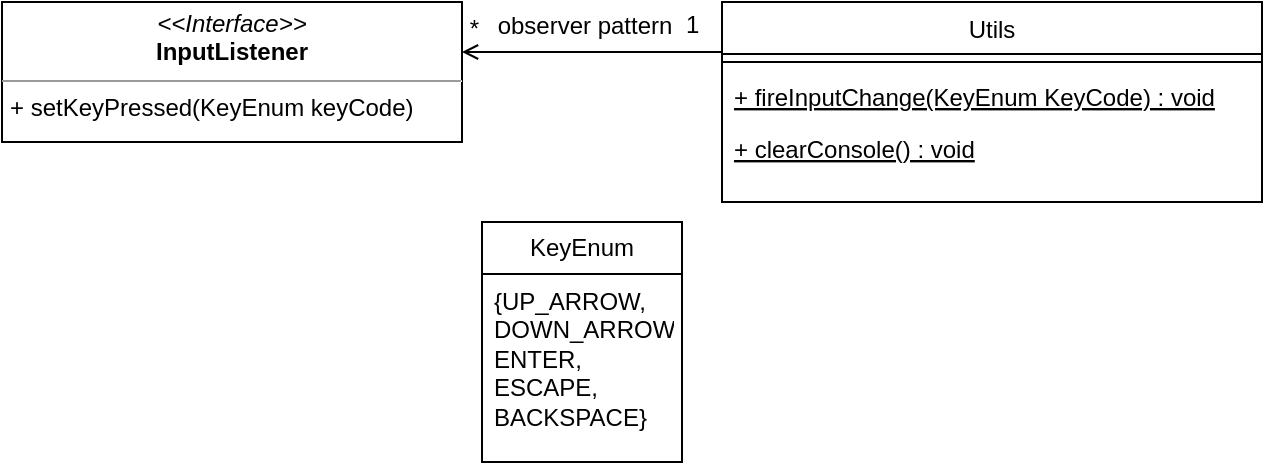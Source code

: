 <mxfile version="22.1.21" type="github">
  <diagram id="C5RBs43oDa-KdzZeNtuy" name="Page-1">
    <mxGraphModel dx="-52" dy="403" grid="1" gridSize="10" guides="1" tooltips="1" connect="1" arrows="1" fold="1" page="1" pageScale="1" pageWidth="827" pageHeight="1169" math="0" shadow="0">
      <root>
        <mxCell id="WIyWlLk6GJQsqaUBKTNV-0" />
        <mxCell id="WIyWlLk6GJQsqaUBKTNV-1" parent="WIyWlLk6GJQsqaUBKTNV-0" />
        <mxCell id="MuNWaxlUHPUMuLwleYI0-0" value="KeyEnum" style="swimlane;fontStyle=0;childLayout=stackLayout;horizontal=1;startSize=26;fillColor=none;horizontalStack=0;resizeParent=1;resizeParentMax=0;resizeLast=0;collapsible=1;marginBottom=0;whiteSpace=wrap;html=1;" vertex="1" parent="WIyWlLk6GJQsqaUBKTNV-1">
          <mxGeometry x="1360" y="250" width="100" height="120" as="geometry">
            <mxRectangle x="1484" y="360" width="130" height="30" as="alternateBounds" />
          </mxGeometry>
        </mxCell>
        <mxCell id="MuNWaxlUHPUMuLwleYI0-1" value="{UP_ARROW, DOWN_ARROW, ENTER, ESCAPE, BACKSPACE}" style="text;strokeColor=none;fillColor=none;align=left;verticalAlign=top;spacingLeft=4;spacingRight=4;overflow=hidden;rotatable=0;points=[[0,0.5],[1,0.5]];portConstraint=eastwest;whiteSpace=wrap;html=1;" vertex="1" parent="MuNWaxlUHPUMuLwleYI0-0">
          <mxGeometry y="26" width="100" height="94" as="geometry" />
        </mxCell>
        <mxCell id="MuNWaxlUHPUMuLwleYI0-4" value="&lt;p style=&quot;margin:0px;margin-top:4px;text-align:center;&quot;&gt;&lt;i&gt;&amp;lt;&amp;lt;Interface&amp;gt;&amp;gt;&lt;/i&gt;&lt;br&gt;&lt;b&gt;InputListener&lt;/b&gt;&lt;/p&gt;&lt;hr size=&quot;1&quot;&gt;&lt;p style=&quot;margin:0px;margin-left:4px;&quot;&gt;+ setKeyPressed(KeyEnum keyCode)&lt;/p&gt;" style="verticalAlign=top;align=left;overflow=fill;fontSize=12;fontFamily=Helvetica;html=1;whiteSpace=wrap;" vertex="1" parent="WIyWlLk6GJQsqaUBKTNV-1">
          <mxGeometry x="1120" y="140" width="230" height="70" as="geometry" />
        </mxCell>
        <mxCell id="MuNWaxlUHPUMuLwleYI0-9" value="Utils" style="swimlane;fontStyle=0;align=center;verticalAlign=top;childLayout=stackLayout;horizontal=1;startSize=26;horizontalStack=0;resizeParent=1;resizeLast=0;collapsible=1;marginBottom=0;rounded=0;shadow=0;strokeWidth=1;" vertex="1" parent="WIyWlLk6GJQsqaUBKTNV-1">
          <mxGeometry x="1480" y="140" width="270" height="100" as="geometry">
            <mxRectangle x="860" y="770" width="160" height="26" as="alternateBounds" />
          </mxGeometry>
        </mxCell>
        <mxCell id="MuNWaxlUHPUMuLwleYI0-11" value="" style="line;html=1;strokeWidth=1;align=left;verticalAlign=middle;spacingTop=-1;spacingLeft=3;spacingRight=3;rotatable=0;labelPosition=right;points=[];portConstraint=eastwest;" vertex="1" parent="MuNWaxlUHPUMuLwleYI0-9">
          <mxGeometry y="26" width="270" height="8" as="geometry" />
        </mxCell>
        <mxCell id="MuNWaxlUHPUMuLwleYI0-13" value="+ fireInputChange(KeyEnum KeyCode) : void" style="text;align=left;verticalAlign=top;spacingLeft=4;spacingRight=4;overflow=hidden;rotatable=0;points=[[0,0.5],[1,0.5]];portConstraint=eastwest;fontStyle=4" vertex="1" parent="MuNWaxlUHPUMuLwleYI0-9">
          <mxGeometry y="34" width="270" height="26" as="geometry" />
        </mxCell>
        <mxCell id="MuNWaxlUHPUMuLwleYI0-31" value="+ clearConsole() : void" style="text;align=left;verticalAlign=top;spacingLeft=4;spacingRight=4;overflow=hidden;rotatable=0;points=[[0,0.5],[1,0.5]];portConstraint=eastwest;fontStyle=4" vertex="1" parent="MuNWaxlUHPUMuLwleYI0-9">
          <mxGeometry y="60" width="270" height="26" as="geometry" />
        </mxCell>
        <mxCell id="MuNWaxlUHPUMuLwleYI0-36" value="" style="endArrow=open;shadow=0;strokeWidth=1;rounded=0;endFill=1;edgeStyle=elbowEdgeStyle;elbow=vertical;exitX=0;exitY=0.25;exitDx=0;exitDy=0;" edge="1" parent="WIyWlLk6GJQsqaUBKTNV-1" source="MuNWaxlUHPUMuLwleYI0-9" target="MuNWaxlUHPUMuLwleYI0-4">
          <mxGeometry x="0.5" y="41" relative="1" as="geometry">
            <mxPoint x="1340" y="281" as="sourcePoint" />
            <mxPoint x="1360" y="165" as="targetPoint" />
            <mxPoint x="-40" y="32" as="offset" />
          </mxGeometry>
        </mxCell>
        <mxCell id="MuNWaxlUHPUMuLwleYI0-37" value="1" style="resizable=0;align=left;verticalAlign=bottom;labelBackgroundColor=none;fontSize=12;" connectable="0" vertex="1" parent="MuNWaxlUHPUMuLwleYI0-36">
          <mxGeometry x="-1" relative="1" as="geometry">
            <mxPoint x="-20" y="-5" as="offset" />
          </mxGeometry>
        </mxCell>
        <mxCell id="MuNWaxlUHPUMuLwleYI0-38" value="*" style="resizable=0;align=right;verticalAlign=bottom;labelBackgroundColor=none;fontSize=12;" connectable="0" vertex="1" parent="MuNWaxlUHPUMuLwleYI0-36">
          <mxGeometry x="1" relative="1" as="geometry">
            <mxPoint x="10" y="-3" as="offset" />
          </mxGeometry>
        </mxCell>
        <mxCell id="MuNWaxlUHPUMuLwleYI0-39" value="observer pattern" style="text;html=1;resizable=0;points=[];;align=center;verticalAlign=middle;labelBackgroundColor=none;rounded=0;shadow=0;strokeWidth=1;fontSize=12;" vertex="1" connectable="0" parent="MuNWaxlUHPUMuLwleYI0-36">
          <mxGeometry x="0.5" y="49" relative="1" as="geometry">
            <mxPoint x="28" y="-62" as="offset" />
          </mxGeometry>
        </mxCell>
      </root>
    </mxGraphModel>
  </diagram>
</mxfile>
